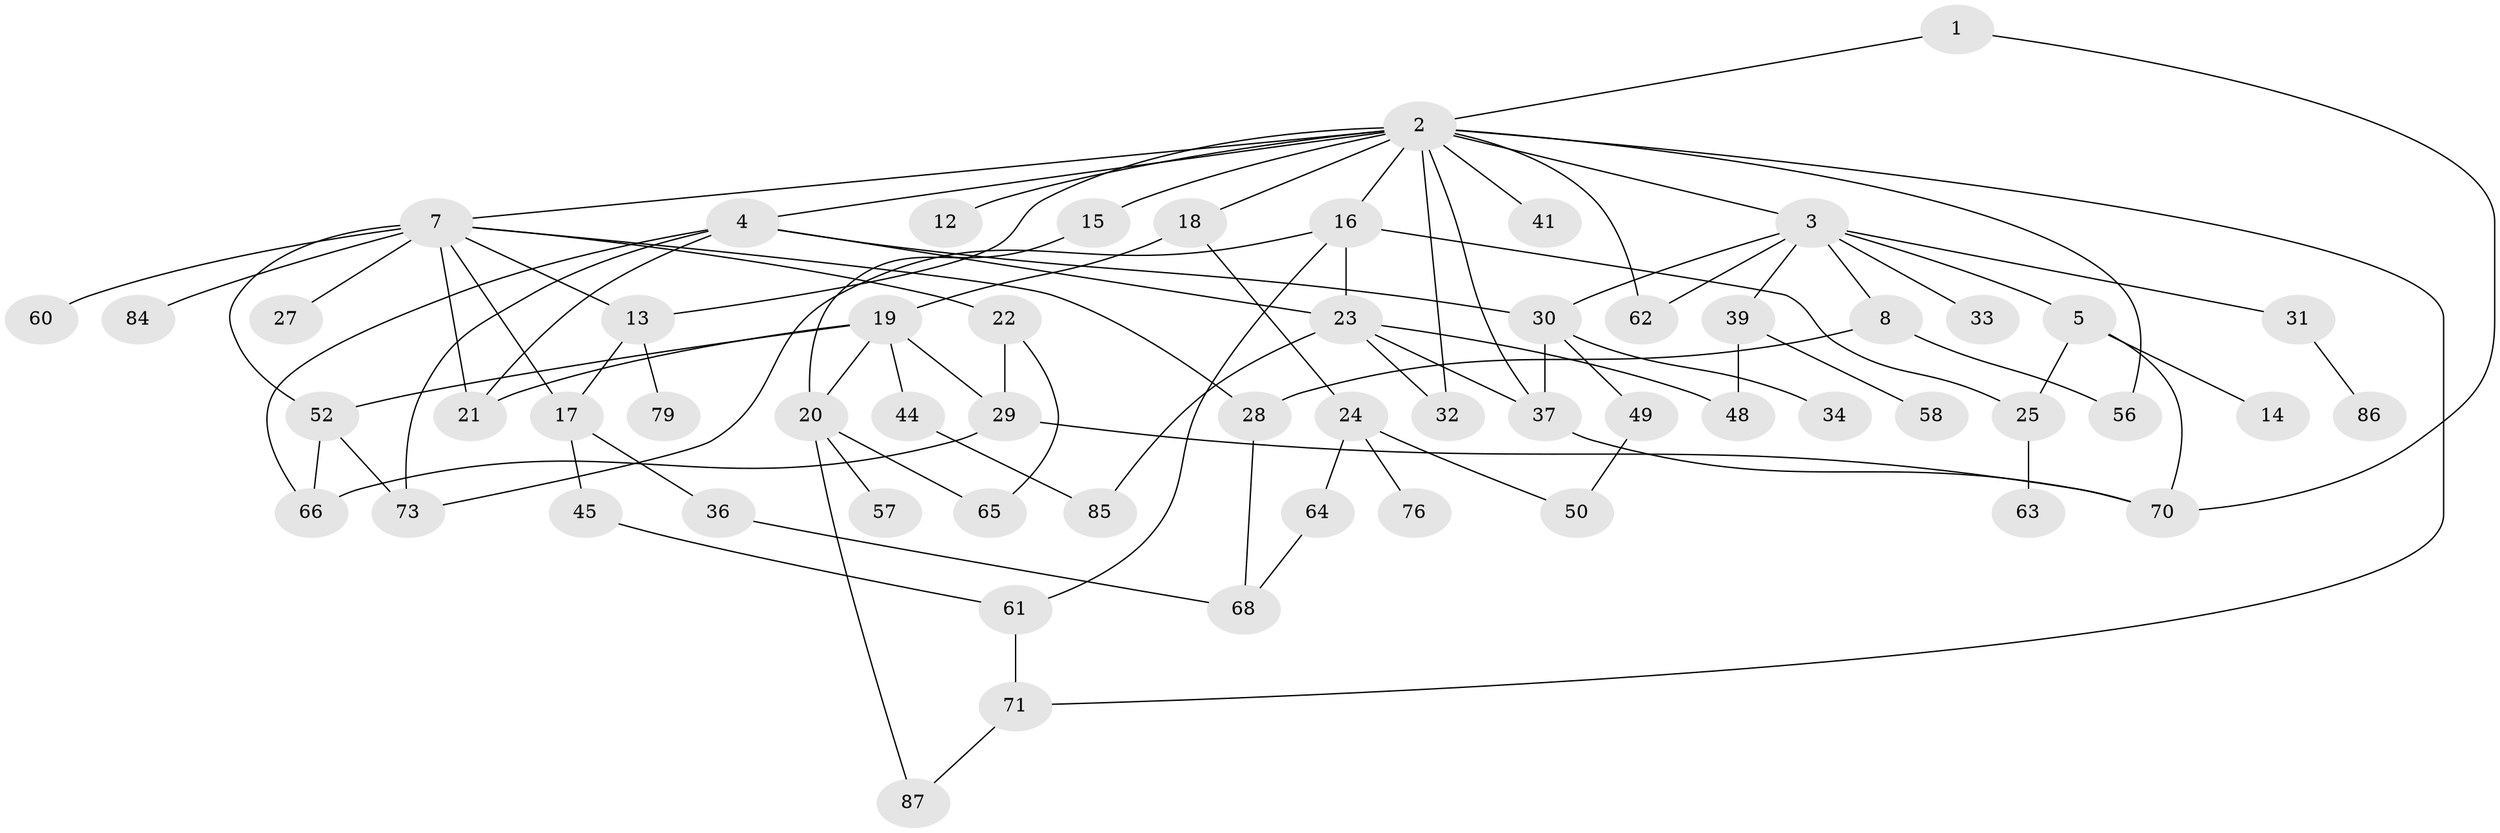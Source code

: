 // original degree distribution, {2: 0.3146067415730337, 11: 0.011235955056179775, 7: 0.033707865168539325, 4: 0.10112359550561797, 6: 0.02247191011235955, 5: 0.0449438202247191, 3: 0.23595505617977527, 1: 0.23595505617977527}
// Generated by graph-tools (version 1.1) at 2025/41/03/06/25 10:41:29]
// undirected, 59 vertices, 90 edges
graph export_dot {
graph [start="1"]
  node [color=gray90,style=filled];
  1;
  2 [super="+6"];
  3 [super="+10"];
  4 [super="+47"];
  5 [super="+11"];
  7 [super="+9"];
  8 [super="+82"];
  12;
  13;
  14;
  15 [super="+26"];
  16 [super="+83"];
  17 [super="+75"];
  18;
  19 [super="+80"];
  20 [super="+53"];
  21 [super="+54"];
  22;
  23 [super="+40"];
  24 [super="+35"];
  25;
  27 [super="+42"];
  28 [super="+46"];
  29 [super="+88"];
  30 [super="+51"];
  31 [super="+38"];
  32;
  33 [super="+74"];
  34;
  36;
  37 [super="+43"];
  39 [super="+55"];
  41;
  44;
  45;
  48;
  49 [super="+81"];
  50;
  52 [super="+69"];
  56;
  57 [super="+59"];
  58;
  60;
  61;
  62 [super="+78"];
  63;
  64;
  65 [super="+67"];
  66;
  68 [super="+89"];
  70 [super="+72"];
  71 [super="+77"];
  73;
  76;
  79;
  84;
  85;
  86;
  87;
  1 -- 2;
  1 -- 70;
  2 -- 3;
  2 -- 4;
  2 -- 7;
  2 -- 15;
  2 -- 18;
  2 -- 37;
  2 -- 56;
  2 -- 62;
  2 -- 71;
  2 -- 32;
  2 -- 16;
  2 -- 41;
  2 -- 12;
  2 -- 13;
  3 -- 5;
  3 -- 8;
  3 -- 31;
  3 -- 33;
  3 -- 39;
  3 -- 62;
  3 -- 30;
  4 -- 23;
  4 -- 30;
  4 -- 73;
  4 -- 66;
  4 -- 21;
  5 -- 14;
  5 -- 70;
  5 -- 25;
  7 -- 21;
  7 -- 52;
  7 -- 84;
  7 -- 17;
  7 -- 28;
  7 -- 22;
  7 -- 27;
  7 -- 60;
  7 -- 13;
  8 -- 28;
  8 -- 56;
  13 -- 17;
  13 -- 79;
  15 -- 20;
  16 -- 73;
  16 -- 25;
  16 -- 23;
  16 -- 61;
  17 -- 36;
  17 -- 45;
  18 -- 19;
  18 -- 24;
  19 -- 20;
  19 -- 29;
  19 -- 44;
  19 -- 52;
  19 -- 21;
  20 -- 57;
  20 -- 65;
  20 -- 87;
  22 -- 65;
  22 -- 29;
  23 -- 85;
  23 -- 32;
  23 -- 48;
  23 -- 37;
  24 -- 50;
  24 -- 64;
  24 -- 76;
  25 -- 63;
  28 -- 68;
  29 -- 66;
  29 -- 70;
  30 -- 34;
  30 -- 49;
  30 -- 37;
  31 -- 86;
  36 -- 68;
  37 -- 70;
  39 -- 48;
  39 -- 58;
  44 -- 85;
  45 -- 61;
  49 -- 50;
  52 -- 66;
  52 -- 73;
  61 -- 71;
  64 -- 68;
  71 -- 87;
}
